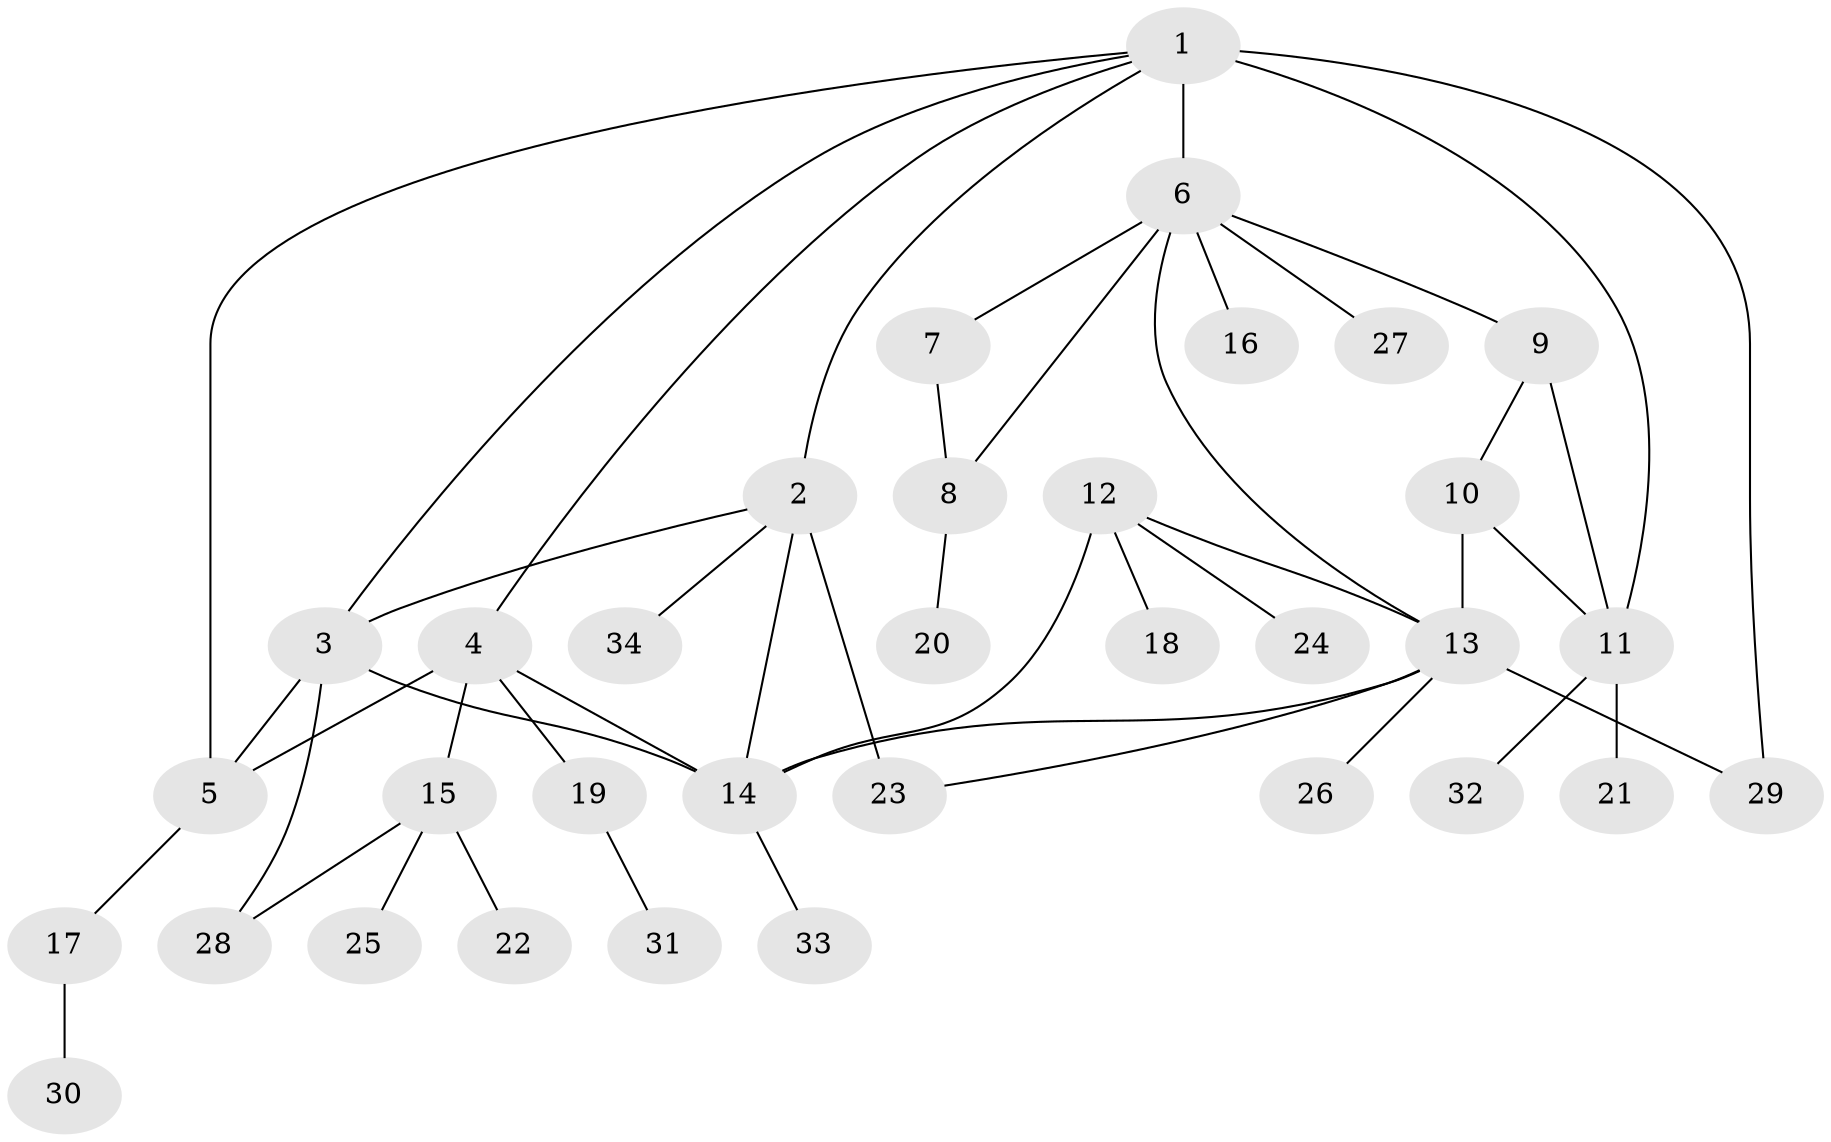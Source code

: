 // original degree distribution, {5: 0.05970149253731343, 9: 0.029850746268656716, 6: 0.029850746268656716, 4: 0.07462686567164178, 7: 0.014925373134328358, 3: 0.04477611940298507, 8: 0.029850746268656716, 2: 0.1791044776119403, 1: 0.5373134328358209}
// Generated by graph-tools (version 1.1) at 2025/37/03/09/25 02:37:34]
// undirected, 34 vertices, 47 edges
graph export_dot {
graph [start="1"]
  node [color=gray90,style=filled];
  1;
  2;
  3;
  4;
  5;
  6;
  7;
  8;
  9;
  10;
  11;
  12;
  13;
  14;
  15;
  16;
  17;
  18;
  19;
  20;
  21;
  22;
  23;
  24;
  25;
  26;
  27;
  28;
  29;
  30;
  31;
  32;
  33;
  34;
  1 -- 2 [weight=1.0];
  1 -- 3 [weight=1.0];
  1 -- 4 [weight=1.0];
  1 -- 5 [weight=1.0];
  1 -- 6 [weight=2.0];
  1 -- 11 [weight=3.0];
  1 -- 29 [weight=1.0];
  2 -- 3 [weight=1.0];
  2 -- 14 [weight=1.0];
  2 -- 23 [weight=4.0];
  2 -- 34 [weight=1.0];
  3 -- 5 [weight=1.0];
  3 -- 14 [weight=1.0];
  3 -- 28 [weight=1.0];
  4 -- 5 [weight=3.0];
  4 -- 14 [weight=1.0];
  4 -- 15 [weight=1.0];
  4 -- 19 [weight=1.0];
  5 -- 17 [weight=1.0];
  6 -- 7 [weight=1.0];
  6 -- 8 [weight=1.0];
  6 -- 9 [weight=1.0];
  6 -- 13 [weight=1.0];
  6 -- 16 [weight=1.0];
  6 -- 27 [weight=1.0];
  7 -- 8 [weight=1.0];
  8 -- 20 [weight=1.0];
  9 -- 10 [weight=1.0];
  9 -- 11 [weight=1.0];
  10 -- 11 [weight=1.0];
  10 -- 13 [weight=1.0];
  11 -- 21 [weight=1.0];
  11 -- 32 [weight=1.0];
  12 -- 13 [weight=1.0];
  12 -- 14 [weight=1.0];
  12 -- 18 [weight=1.0];
  12 -- 24 [weight=1.0];
  13 -- 14 [weight=1.0];
  13 -- 23 [weight=1.0];
  13 -- 26 [weight=1.0];
  13 -- 29 [weight=1.0];
  14 -- 33 [weight=1.0];
  15 -- 22 [weight=1.0];
  15 -- 25 [weight=1.0];
  15 -- 28 [weight=1.0];
  17 -- 30 [weight=1.0];
  19 -- 31 [weight=2.0];
}
